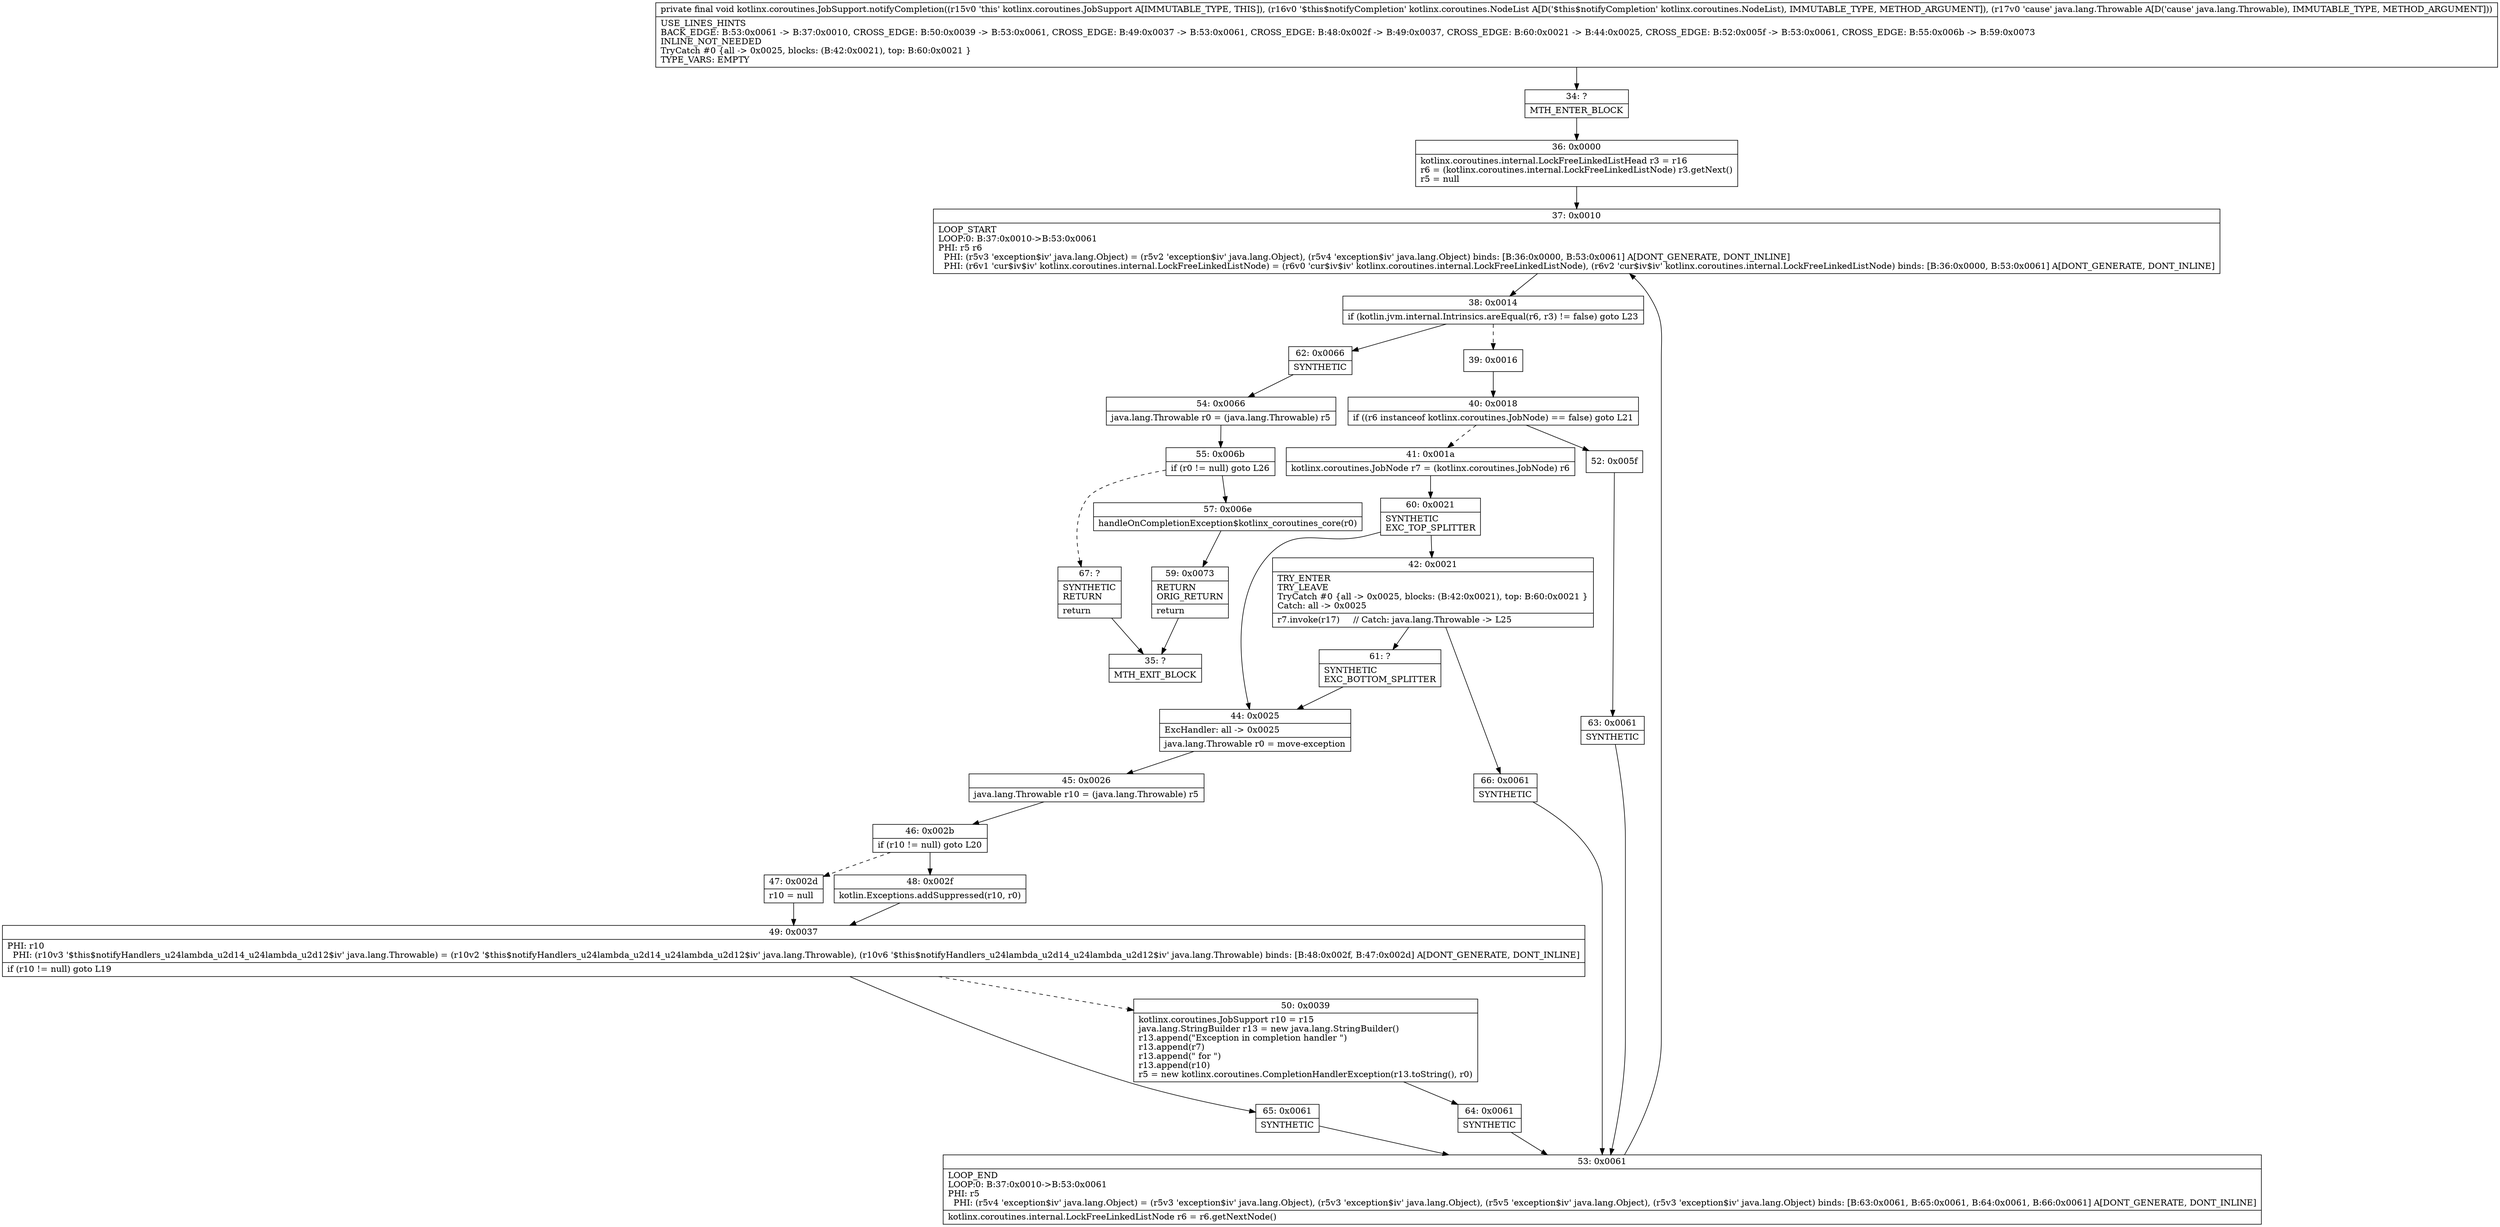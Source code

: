 digraph "CFG forkotlinx.coroutines.JobSupport.notifyCompletion(Lkotlinx\/coroutines\/NodeList;Ljava\/lang\/Throwable;)V" {
Node_34 [shape=record,label="{34\:\ ?|MTH_ENTER_BLOCK\l}"];
Node_36 [shape=record,label="{36\:\ 0x0000|kotlinx.coroutines.internal.LockFreeLinkedListHead r3 = r16\lr6 = (kotlinx.coroutines.internal.LockFreeLinkedListNode) r3.getNext()\lr5 = null\l}"];
Node_37 [shape=record,label="{37\:\ 0x0010|LOOP_START\lLOOP:0: B:37:0x0010\-\>B:53:0x0061\lPHI: r5 r6 \l  PHI: (r5v3 'exception$iv' java.lang.Object) = (r5v2 'exception$iv' java.lang.Object), (r5v4 'exception$iv' java.lang.Object) binds: [B:36:0x0000, B:53:0x0061] A[DONT_GENERATE, DONT_INLINE]\l  PHI: (r6v1 'cur$iv$iv' kotlinx.coroutines.internal.LockFreeLinkedListNode) = (r6v0 'cur$iv$iv' kotlinx.coroutines.internal.LockFreeLinkedListNode), (r6v2 'cur$iv$iv' kotlinx.coroutines.internal.LockFreeLinkedListNode) binds: [B:36:0x0000, B:53:0x0061] A[DONT_GENERATE, DONT_INLINE]\l}"];
Node_38 [shape=record,label="{38\:\ 0x0014|if (kotlin.jvm.internal.Intrinsics.areEqual(r6, r3) != false) goto L23\l}"];
Node_39 [shape=record,label="{39\:\ 0x0016}"];
Node_40 [shape=record,label="{40\:\ 0x0018|if ((r6 instanceof kotlinx.coroutines.JobNode) == false) goto L21\l}"];
Node_41 [shape=record,label="{41\:\ 0x001a|kotlinx.coroutines.JobNode r7 = (kotlinx.coroutines.JobNode) r6\l}"];
Node_60 [shape=record,label="{60\:\ 0x0021|SYNTHETIC\lEXC_TOP_SPLITTER\l}"];
Node_42 [shape=record,label="{42\:\ 0x0021|TRY_ENTER\lTRY_LEAVE\lTryCatch #0 \{all \-\> 0x0025, blocks: (B:42:0x0021), top: B:60:0x0021 \}\lCatch: all \-\> 0x0025\l|r7.invoke(r17)     \/\/ Catch: java.lang.Throwable \-\> L25\l}"];
Node_61 [shape=record,label="{61\:\ ?|SYNTHETIC\lEXC_BOTTOM_SPLITTER\l}"];
Node_66 [shape=record,label="{66\:\ 0x0061|SYNTHETIC\l}"];
Node_53 [shape=record,label="{53\:\ 0x0061|LOOP_END\lLOOP:0: B:37:0x0010\-\>B:53:0x0061\lPHI: r5 \l  PHI: (r5v4 'exception$iv' java.lang.Object) = (r5v3 'exception$iv' java.lang.Object), (r5v3 'exception$iv' java.lang.Object), (r5v5 'exception$iv' java.lang.Object), (r5v3 'exception$iv' java.lang.Object) binds: [B:63:0x0061, B:65:0x0061, B:64:0x0061, B:66:0x0061] A[DONT_GENERATE, DONT_INLINE]\l|kotlinx.coroutines.internal.LockFreeLinkedListNode r6 = r6.getNextNode()\l}"];
Node_44 [shape=record,label="{44\:\ 0x0025|ExcHandler: all \-\> 0x0025\l|java.lang.Throwable r0 = move\-exception\l}"];
Node_45 [shape=record,label="{45\:\ 0x0026|java.lang.Throwable r10 = (java.lang.Throwable) r5\l}"];
Node_46 [shape=record,label="{46\:\ 0x002b|if (r10 != null) goto L20\l}"];
Node_47 [shape=record,label="{47\:\ 0x002d|r10 = null\l}"];
Node_49 [shape=record,label="{49\:\ 0x0037|PHI: r10 \l  PHI: (r10v3 '$this$notifyHandlers_u24lambda_u2d14_u24lambda_u2d12$iv' java.lang.Throwable) = (r10v2 '$this$notifyHandlers_u24lambda_u2d14_u24lambda_u2d12$iv' java.lang.Throwable), (r10v6 '$this$notifyHandlers_u24lambda_u2d14_u24lambda_u2d12$iv' java.lang.Throwable) binds: [B:48:0x002f, B:47:0x002d] A[DONT_GENERATE, DONT_INLINE]\l|if (r10 != null) goto L19\l}"];
Node_50 [shape=record,label="{50\:\ 0x0039|kotlinx.coroutines.JobSupport r10 = r15\ljava.lang.StringBuilder r13 = new java.lang.StringBuilder()\lr13.append(\"Exception in completion handler \")\lr13.append(r7)\lr13.append(\" for \")\lr13.append(r10)\lr5 = new kotlinx.coroutines.CompletionHandlerException(r13.toString(), r0)\l}"];
Node_64 [shape=record,label="{64\:\ 0x0061|SYNTHETIC\l}"];
Node_65 [shape=record,label="{65\:\ 0x0061|SYNTHETIC\l}"];
Node_48 [shape=record,label="{48\:\ 0x002f|kotlin.Exceptions.addSuppressed(r10, r0)\l}"];
Node_52 [shape=record,label="{52\:\ 0x005f}"];
Node_63 [shape=record,label="{63\:\ 0x0061|SYNTHETIC\l}"];
Node_62 [shape=record,label="{62\:\ 0x0066|SYNTHETIC\l}"];
Node_54 [shape=record,label="{54\:\ 0x0066|java.lang.Throwable r0 = (java.lang.Throwable) r5\l}"];
Node_55 [shape=record,label="{55\:\ 0x006b|if (r0 != null) goto L26\l}"];
Node_57 [shape=record,label="{57\:\ 0x006e|handleOnCompletionException$kotlinx_coroutines_core(r0)\l}"];
Node_59 [shape=record,label="{59\:\ 0x0073|RETURN\lORIG_RETURN\l|return\l}"];
Node_35 [shape=record,label="{35\:\ ?|MTH_EXIT_BLOCK\l}"];
Node_67 [shape=record,label="{67\:\ ?|SYNTHETIC\lRETURN\l|return\l}"];
MethodNode[shape=record,label="{private final void kotlinx.coroutines.JobSupport.notifyCompletion((r15v0 'this' kotlinx.coroutines.JobSupport A[IMMUTABLE_TYPE, THIS]), (r16v0 '$this$notifyCompletion' kotlinx.coroutines.NodeList A[D('$this$notifyCompletion' kotlinx.coroutines.NodeList), IMMUTABLE_TYPE, METHOD_ARGUMENT]), (r17v0 'cause' java.lang.Throwable A[D('cause' java.lang.Throwable), IMMUTABLE_TYPE, METHOD_ARGUMENT]))  | USE_LINES_HINTS\lBACK_EDGE: B:53:0x0061 \-\> B:37:0x0010, CROSS_EDGE: B:50:0x0039 \-\> B:53:0x0061, CROSS_EDGE: B:49:0x0037 \-\> B:53:0x0061, CROSS_EDGE: B:48:0x002f \-\> B:49:0x0037, CROSS_EDGE: B:60:0x0021 \-\> B:44:0x0025, CROSS_EDGE: B:52:0x005f \-\> B:53:0x0061, CROSS_EDGE: B:55:0x006b \-\> B:59:0x0073\lINLINE_NOT_NEEDED\lTryCatch #0 \{all \-\> 0x0025, blocks: (B:42:0x0021), top: B:60:0x0021 \}\lTYPE_VARS: EMPTY\l}"];
MethodNode -> Node_34;Node_34 -> Node_36;
Node_36 -> Node_37;
Node_37 -> Node_38;
Node_38 -> Node_39[style=dashed];
Node_38 -> Node_62;
Node_39 -> Node_40;
Node_40 -> Node_41[style=dashed];
Node_40 -> Node_52;
Node_41 -> Node_60;
Node_60 -> Node_42;
Node_60 -> Node_44;
Node_42 -> Node_61;
Node_42 -> Node_66;
Node_61 -> Node_44;
Node_66 -> Node_53;
Node_53 -> Node_37;
Node_44 -> Node_45;
Node_45 -> Node_46;
Node_46 -> Node_47[style=dashed];
Node_46 -> Node_48;
Node_47 -> Node_49;
Node_49 -> Node_50[style=dashed];
Node_49 -> Node_65;
Node_50 -> Node_64;
Node_64 -> Node_53;
Node_65 -> Node_53;
Node_48 -> Node_49;
Node_52 -> Node_63;
Node_63 -> Node_53;
Node_62 -> Node_54;
Node_54 -> Node_55;
Node_55 -> Node_57;
Node_55 -> Node_67[style=dashed];
Node_57 -> Node_59;
Node_59 -> Node_35;
Node_67 -> Node_35;
}

